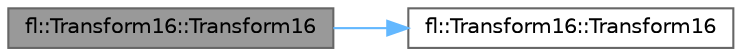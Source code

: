 digraph "fl::Transform16::Transform16"
{
 // INTERACTIVE_SVG=YES
 // LATEX_PDF_SIZE
  bgcolor="transparent";
  edge [fontname=Helvetica,fontsize=10,labelfontname=Helvetica,labelfontsize=10];
  node [fontname=Helvetica,fontsize=10,shape=box,height=0.2,width=0.4];
  rankdir="LR";
  Node1 [id="Node000001",label="fl::Transform16::Transform16",height=0.2,width=0.4,color="gray40", fillcolor="grey60", style="filled", fontcolor="black",tooltip=" "];
  Node1 -> Node2 [id="edge1_Node000001_Node000002",color="steelblue1",style="solid",tooltip=" "];
  Node2 [id="Node000002",label="fl::Transform16::Transform16",height=0.2,width=0.4,color="grey40", fillcolor="white", style="filled",URL="$d0/dfa/structfl_1_1_transform16_a0ebc1a78d8c8bd14f8c2ba540b2558da.html#a0ebc1a78d8c8bd14f8c2ba540b2558da",tooltip=" "];
}
